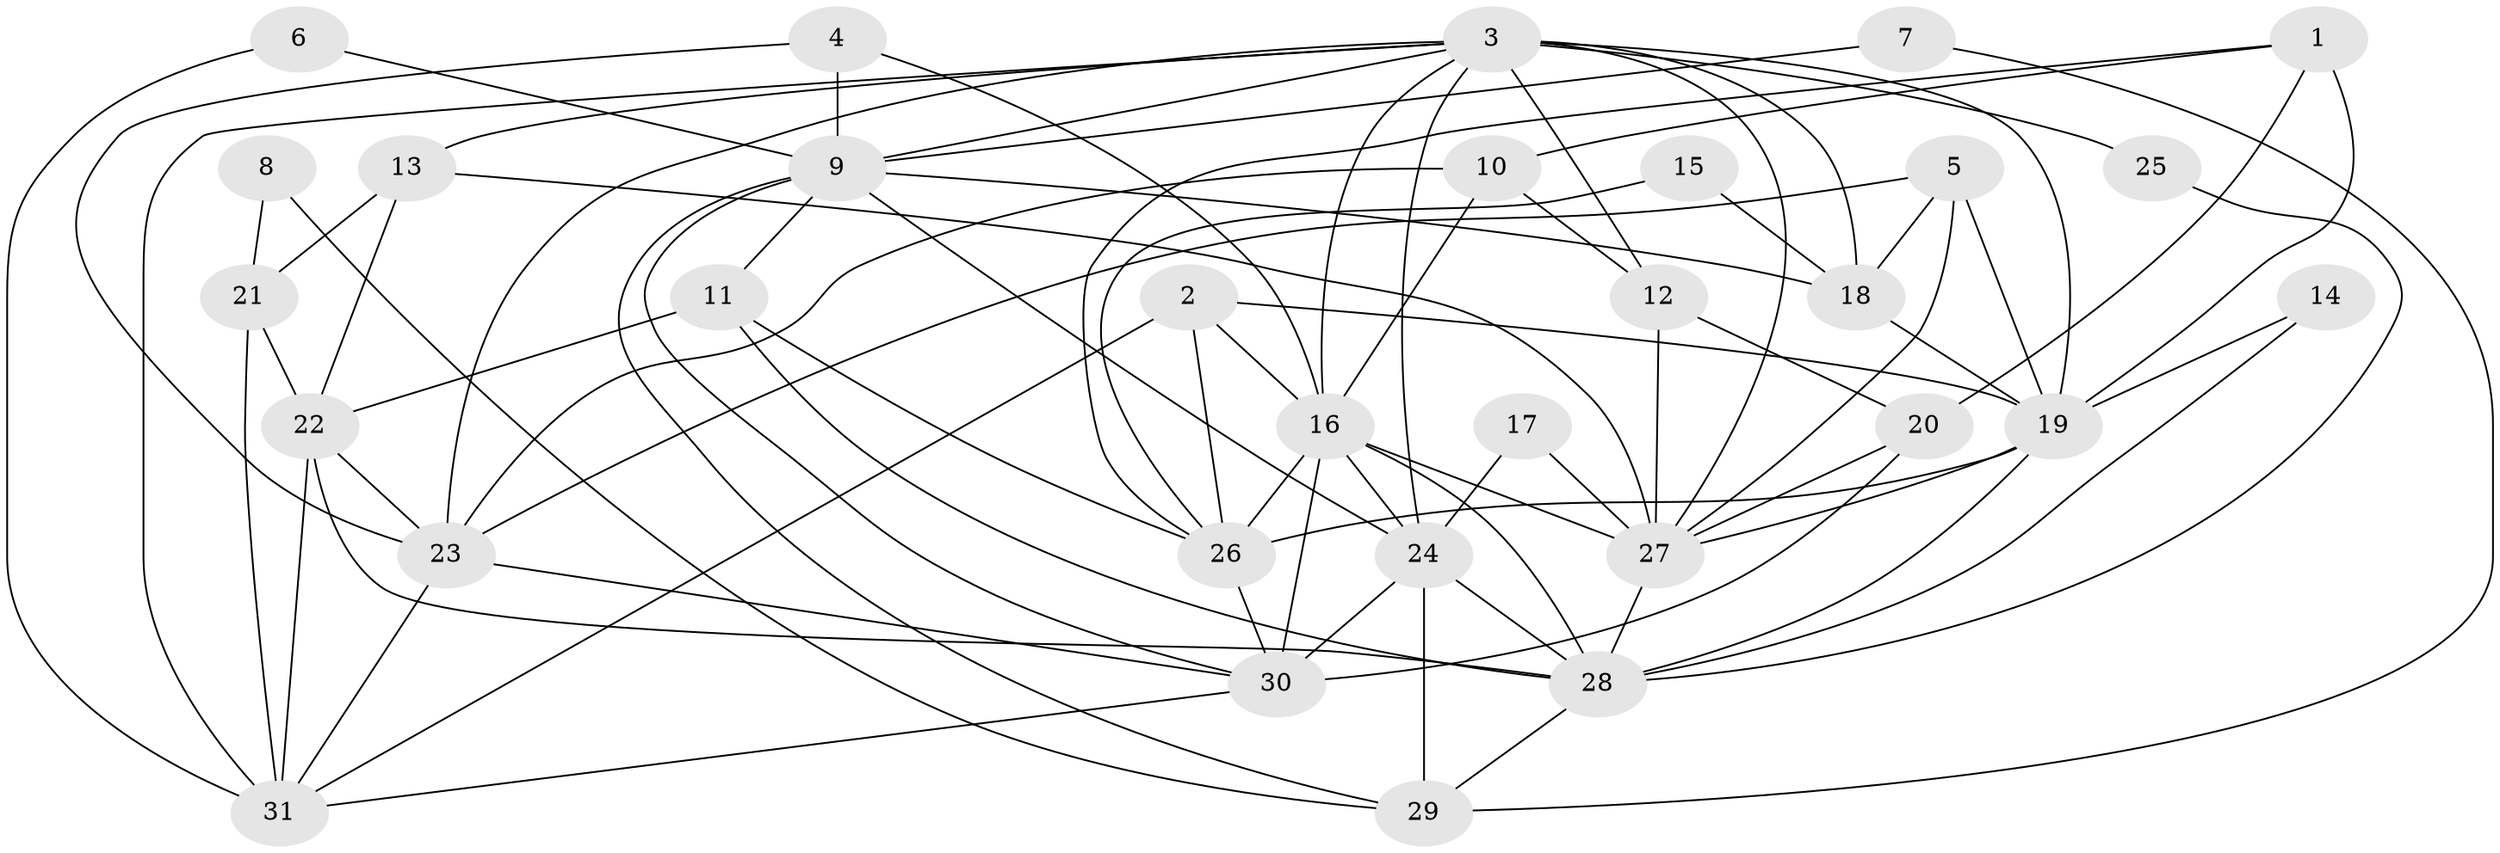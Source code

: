 // original degree distribution, {6: 0.12903225806451613, 5: 0.1774193548387097, 4: 0.25806451612903225, 2: 0.1935483870967742, 7: 0.04838709677419355, 3: 0.1935483870967742}
// Generated by graph-tools (version 1.1) at 2025/26/03/09/25 03:26:15]
// undirected, 31 vertices, 80 edges
graph export_dot {
graph [start="1"]
  node [color=gray90,style=filled];
  1;
  2;
  3;
  4;
  5;
  6;
  7;
  8;
  9;
  10;
  11;
  12;
  13;
  14;
  15;
  16;
  17;
  18;
  19;
  20;
  21;
  22;
  23;
  24;
  25;
  26;
  27;
  28;
  29;
  30;
  31;
  1 -- 10 [weight=1.0];
  1 -- 19 [weight=1.0];
  1 -- 20 [weight=2.0];
  1 -- 26 [weight=1.0];
  2 -- 16 [weight=1.0];
  2 -- 19 [weight=1.0];
  2 -- 26 [weight=2.0];
  2 -- 31 [weight=1.0];
  3 -- 9 [weight=1.0];
  3 -- 12 [weight=1.0];
  3 -- 13 [weight=1.0];
  3 -- 16 [weight=1.0];
  3 -- 18 [weight=2.0];
  3 -- 19 [weight=1.0];
  3 -- 23 [weight=1.0];
  3 -- 24 [weight=2.0];
  3 -- 25 [weight=2.0];
  3 -- 27 [weight=1.0];
  3 -- 31 [weight=1.0];
  4 -- 9 [weight=1.0];
  4 -- 16 [weight=1.0];
  4 -- 23 [weight=1.0];
  5 -- 18 [weight=1.0];
  5 -- 19 [weight=2.0];
  5 -- 23 [weight=2.0];
  5 -- 27 [weight=1.0];
  6 -- 9 [weight=1.0];
  6 -- 31 [weight=1.0];
  7 -- 9 [weight=1.0];
  7 -- 29 [weight=1.0];
  8 -- 21 [weight=1.0];
  8 -- 29 [weight=1.0];
  9 -- 11 [weight=1.0];
  9 -- 18 [weight=1.0];
  9 -- 24 [weight=1.0];
  9 -- 29 [weight=1.0];
  9 -- 30 [weight=1.0];
  10 -- 12 [weight=1.0];
  10 -- 16 [weight=1.0];
  10 -- 23 [weight=1.0];
  11 -- 22 [weight=1.0];
  11 -- 26 [weight=1.0];
  11 -- 28 [weight=1.0];
  12 -- 20 [weight=1.0];
  12 -- 27 [weight=1.0];
  13 -- 21 [weight=1.0];
  13 -- 22 [weight=1.0];
  13 -- 27 [weight=2.0];
  14 -- 19 [weight=1.0];
  14 -- 28 [weight=1.0];
  15 -- 18 [weight=1.0];
  15 -- 26 [weight=1.0];
  16 -- 24 [weight=1.0];
  16 -- 26 [weight=1.0];
  16 -- 27 [weight=1.0];
  16 -- 28 [weight=1.0];
  16 -- 30 [weight=1.0];
  17 -- 24 [weight=1.0];
  17 -- 27 [weight=1.0];
  18 -- 19 [weight=1.0];
  19 -- 26 [weight=1.0];
  19 -- 27 [weight=1.0];
  19 -- 28 [weight=2.0];
  20 -- 27 [weight=1.0];
  20 -- 30 [weight=1.0];
  21 -- 22 [weight=1.0];
  21 -- 31 [weight=1.0];
  22 -- 23 [weight=1.0];
  22 -- 28 [weight=1.0];
  22 -- 31 [weight=1.0];
  23 -- 30 [weight=1.0];
  23 -- 31 [weight=1.0];
  24 -- 28 [weight=1.0];
  24 -- 29 [weight=1.0];
  24 -- 30 [weight=2.0];
  25 -- 28 [weight=1.0];
  26 -- 30 [weight=1.0];
  27 -- 28 [weight=1.0];
  28 -- 29 [weight=1.0];
  30 -- 31 [weight=1.0];
}
